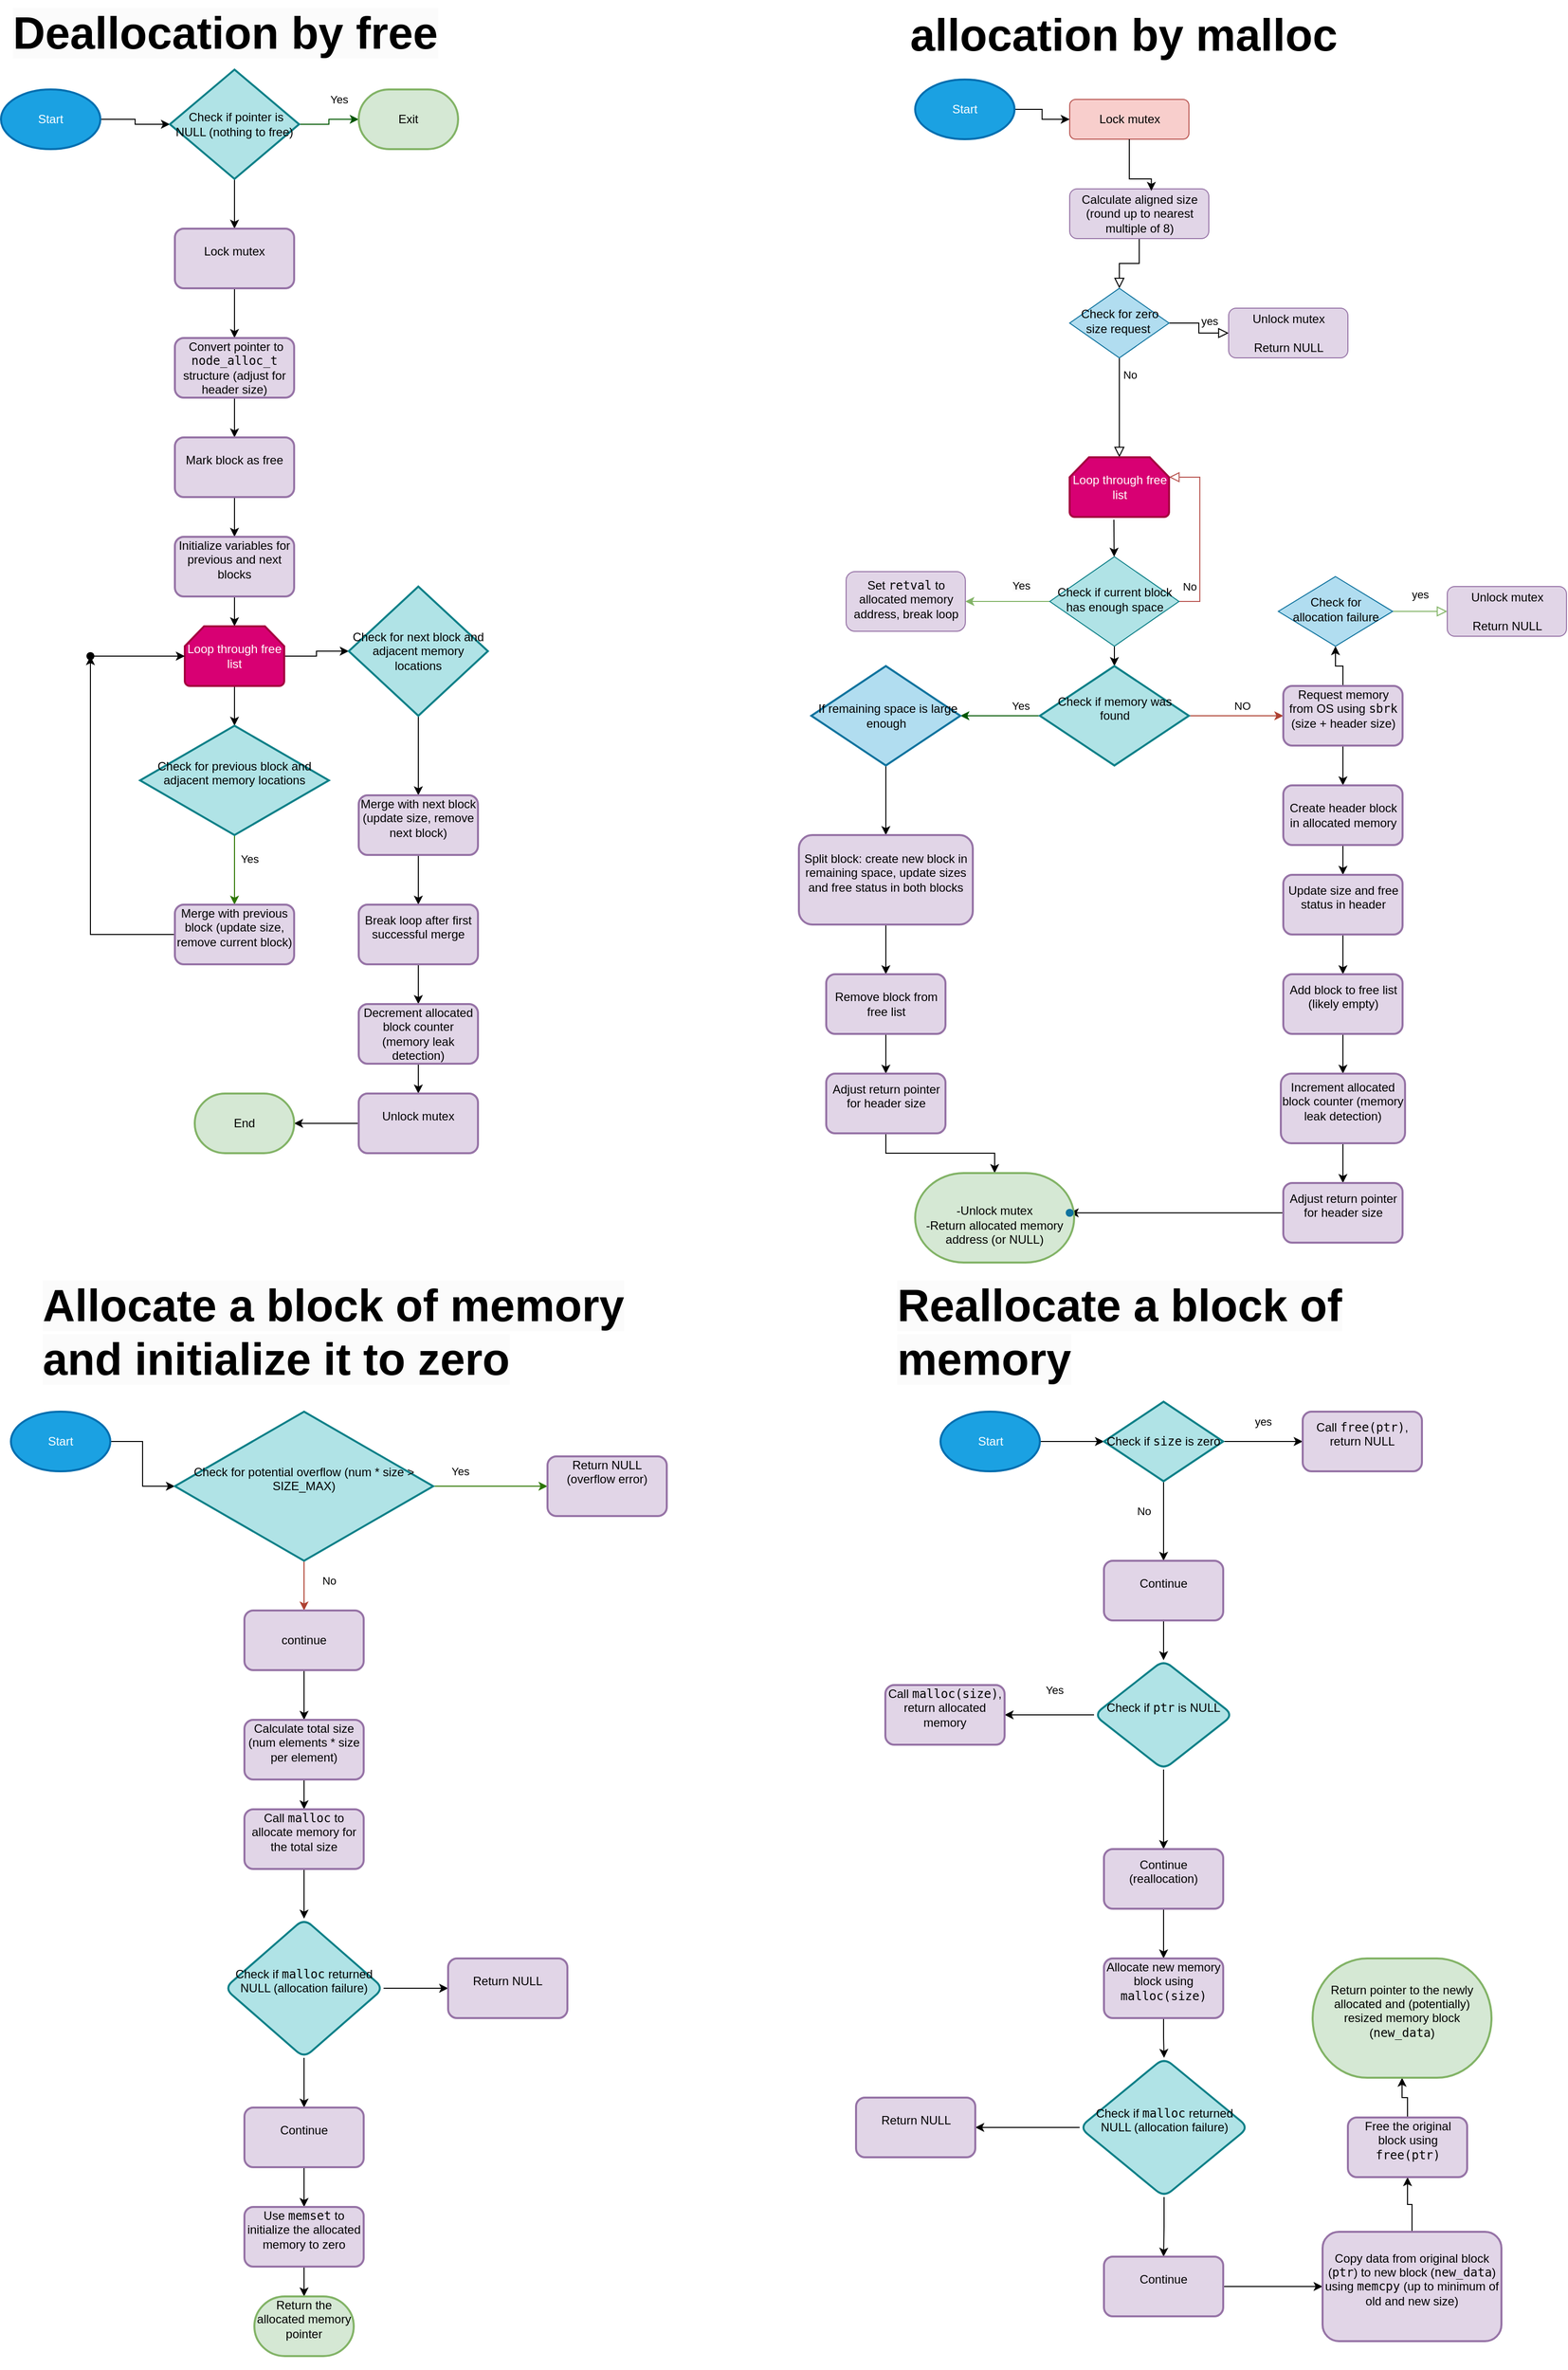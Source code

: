 <mxfile version="24.3.0" type="github">
  <diagram id="C5RBs43oDa-KdzZeNtuy" name="Page-1">
    <mxGraphModel dx="8294" dy="5945" grid="1" gridSize="10" guides="1" tooltips="1" connect="1" arrows="1" fold="1" page="1" pageScale="1" pageWidth="827" pageHeight="1169" background="none" math="0" shadow="0">
      <root>
        <mxCell id="WIyWlLk6GJQsqaUBKTNV-0" />
        <mxCell id="WIyWlLk6GJQsqaUBKTNV-1" parent="WIyWlLk6GJQsqaUBKTNV-0" />
        <mxCell id="WIyWlLk6GJQsqaUBKTNV-2" value="" style="rounded=0;html=1;jettySize=auto;orthogonalLoop=1;fontSize=11;endArrow=block;endFill=0;endSize=8;strokeWidth=1;shadow=0;labelBackgroundColor=none;edgeStyle=orthogonalEdgeStyle;" parent="WIyWlLk6GJQsqaUBKTNV-1" source="WIyWlLk6GJQsqaUBKTNV-3" target="WIyWlLk6GJQsqaUBKTNV-6" edge="1">
          <mxGeometry relative="1" as="geometry" />
        </mxCell>
        <mxCell id="WIyWlLk6GJQsqaUBKTNV-3" value=" Calculate aligned size (round up to nearest multiple of 8)" style="rounded=1;whiteSpace=wrap;html=1;fontSize=12;glass=0;strokeWidth=1;shadow=0;fillColor=#e1d5e7;strokeColor=#9673a6;" parent="WIyWlLk6GJQsqaUBKTNV-1" vertex="1">
          <mxGeometry x="-554.5" y="-1090" width="140" height="50" as="geometry" />
        </mxCell>
        <mxCell id="WIyWlLk6GJQsqaUBKTNV-4" value="No" style="rounded=0;html=1;jettySize=auto;orthogonalLoop=1;fontSize=11;endArrow=block;endFill=0;endSize=8;strokeWidth=1;shadow=0;labelBackgroundColor=none;edgeStyle=orthogonalEdgeStyle;" parent="WIyWlLk6GJQsqaUBKTNV-1" source="WIyWlLk6GJQsqaUBKTNV-6" edge="1">
          <mxGeometry x="-0.667" y="10" relative="1" as="geometry">
            <mxPoint as="offset" />
            <mxPoint x="-504.5" y="-820" as="targetPoint" />
            <Array as="points">
              <mxPoint x="-504.5" y="-870" />
              <mxPoint x="-504.5" y="-870" />
            </Array>
          </mxGeometry>
        </mxCell>
        <mxCell id="WIyWlLk6GJQsqaUBKTNV-5" value="yes&lt;div&gt;&lt;br&gt;&lt;/div&gt;" style="edgeStyle=orthogonalEdgeStyle;rounded=0;html=1;jettySize=auto;orthogonalLoop=1;fontSize=11;endArrow=block;endFill=0;endSize=8;strokeWidth=1;shadow=0;labelBackgroundColor=none;" parent="WIyWlLk6GJQsqaUBKTNV-1" source="WIyWlLk6GJQsqaUBKTNV-6" target="WIyWlLk6GJQsqaUBKTNV-7" edge="1">
          <mxGeometry y="10" relative="1" as="geometry">
            <mxPoint as="offset" />
          </mxGeometry>
        </mxCell>
        <mxCell id="WIyWlLk6GJQsqaUBKTNV-6" value="Check for zero size request&amp;nbsp;" style="rhombus;whiteSpace=wrap;html=1;shadow=0;fontFamily=Helvetica;fontSize=12;align=center;strokeWidth=1;spacing=6;spacingTop=-4;fillColor=#b1ddf0;strokeColor=#10739e;" parent="WIyWlLk6GJQsqaUBKTNV-1" vertex="1">
          <mxGeometry x="-554.5" y="-990" width="100" height="70" as="geometry" />
        </mxCell>
        <mxCell id="WIyWlLk6GJQsqaUBKTNV-7" value="Unlock mutex&lt;div&gt;&lt;br&gt;&lt;/div&gt;&lt;div&gt;Return NULL&lt;br&gt;&lt;/div&gt;" style="rounded=1;whiteSpace=wrap;html=1;fontSize=12;glass=0;strokeWidth=1;shadow=0;fillColor=#e1d5e7;strokeColor=#9673a6;" parent="WIyWlLk6GJQsqaUBKTNV-1" vertex="1">
          <mxGeometry x="-394.5" y="-970" width="120" height="50" as="geometry" />
        </mxCell>
        <mxCell id="WIyWlLk6GJQsqaUBKTNV-8" value="No" style="rounded=0;html=1;jettySize=auto;orthogonalLoop=1;fontSize=11;endArrow=block;endFill=0;endSize=8;strokeWidth=1;shadow=0;labelBackgroundColor=none;edgeStyle=orthogonalEdgeStyle;fillColor=#f8cecc;strokeColor=#b85450;" parent="WIyWlLk6GJQsqaUBKTNV-1" source="WIyWlLk6GJQsqaUBKTNV-10" edge="1">
          <mxGeometry x="-0.593" y="11" relative="1" as="geometry">
            <mxPoint as="offset" />
            <mxPoint x="-454.5" y="-800" as="targetPoint" />
            <Array as="points">
              <mxPoint x="-423.5" y="-675" />
              <mxPoint x="-423.5" y="-800" />
            </Array>
          </mxGeometry>
        </mxCell>
        <mxCell id="uW5Ye4fKheJib29oyIGt-11" value="" style="edgeStyle=orthogonalEdgeStyle;rounded=0;orthogonalLoop=1;jettySize=auto;html=1;fillColor=#d5e8d4;strokeColor=#82b366;" edge="1" parent="WIyWlLk6GJQsqaUBKTNV-1" source="WIyWlLk6GJQsqaUBKTNV-10" target="uW5Ye4fKheJib29oyIGt-10">
          <mxGeometry relative="1" as="geometry" />
        </mxCell>
        <mxCell id="uW5Ye4fKheJib29oyIGt-14" value="" style="edgeStyle=orthogonalEdgeStyle;rounded=0;orthogonalLoop=1;jettySize=auto;html=1;" edge="1" parent="WIyWlLk6GJQsqaUBKTNV-1" source="WIyWlLk6GJQsqaUBKTNV-10" target="uW5Ye4fKheJib29oyIGt-13">
          <mxGeometry relative="1" as="geometry" />
        </mxCell>
        <mxCell id="WIyWlLk6GJQsqaUBKTNV-10" value="Check if current block has enough space" style="rhombus;whiteSpace=wrap;html=1;shadow=0;fontFamily=Helvetica;fontSize=12;align=center;strokeWidth=1;spacing=6;spacingTop=-4;fillColor=#b0e3e6;strokeColor=#0e8088;" parent="WIyWlLk6GJQsqaUBKTNV-1" vertex="1">
          <mxGeometry x="-574.5" y="-720" width="130" height="90" as="geometry" />
        </mxCell>
        <mxCell id="uW5Ye4fKheJib29oyIGt-0" value="Lock mutex" style="rounded=1;whiteSpace=wrap;html=1;fontSize=12;glass=0;strokeWidth=1;shadow=0;fillColor=#f8cecc;strokeColor=#b85450;" vertex="1" parent="WIyWlLk6GJQsqaUBKTNV-1">
          <mxGeometry x="-554.5" y="-1180" width="120" height="40" as="geometry" />
        </mxCell>
        <mxCell id="uW5Ye4fKheJib29oyIGt-2" style="edgeStyle=orthogonalEdgeStyle;rounded=0;orthogonalLoop=1;jettySize=auto;html=1;entryX=0.587;entryY=0.04;entryDx=0;entryDy=0;entryPerimeter=0;" edge="1" parent="WIyWlLk6GJQsqaUBKTNV-1" source="uW5Ye4fKheJib29oyIGt-0" target="WIyWlLk6GJQsqaUBKTNV-3">
          <mxGeometry relative="1" as="geometry">
            <Array as="points">
              <mxPoint x="-494.5" y="-1100" />
              <mxPoint x="-472.5" y="-1100" />
            </Array>
          </mxGeometry>
        </mxCell>
        <mxCell id="uW5Ye4fKheJib29oyIGt-7" value="" style="edgeStyle=orthogonalEdgeStyle;rounded=0;orthogonalLoop=1;jettySize=auto;html=1;exitX=0.445;exitY=1.045;exitDx=0;exitDy=0;exitPerimeter=0;" edge="1" parent="WIyWlLk6GJQsqaUBKTNV-1" source="uW5Ye4fKheJib29oyIGt-5">
          <mxGeometry relative="1" as="geometry">
            <mxPoint x="-509.76" y="-740" as="sourcePoint" />
            <mxPoint x="-509.76" y="-720" as="targetPoint" />
          </mxGeometry>
        </mxCell>
        <mxCell id="uW5Ye4fKheJib29oyIGt-5" value="Loop through free list" style="strokeWidth=2;html=1;shape=mxgraph.flowchart.loop_limit;whiteSpace=wrap;fillColor=#d80073;fontColor=#ffffff;strokeColor=#A50040;" vertex="1" parent="WIyWlLk6GJQsqaUBKTNV-1">
          <mxGeometry x="-554.5" y="-820" width="100" height="60" as="geometry" />
        </mxCell>
        <mxCell id="uW5Ye4fKheJib29oyIGt-10" value="Set &lt;code&gt;retval&lt;/code&gt; to allocated memory address, break loop" style="rounded=1;whiteSpace=wrap;html=1;shadow=0;strokeWidth=1;spacing=6;spacingTop=-4;fillColor=#e1d5e7;strokeColor=#9673a6;" vertex="1" parent="WIyWlLk6GJQsqaUBKTNV-1">
          <mxGeometry x="-779.5" y="-705" width="120" height="60" as="geometry" />
        </mxCell>
        <mxCell id="uW5Ye4fKheJib29oyIGt-12" value="&lt;span style=&quot;color: rgb(0, 0, 0); font-family: Helvetica; font-size: 11px; font-style: normal; font-variant-ligatures: normal; font-variant-caps: normal; font-weight: 400; letter-spacing: normal; orphans: 2; text-align: center; text-indent: 0px; text-transform: none; widows: 2; word-spacing: 0px; -webkit-text-stroke-width: 0px; white-space: nowrap; background-color: rgb(251, 251, 251); text-decoration-thickness: initial; text-decoration-style: initial; text-decoration-color: initial; display: inline !important; float: none;&quot;&gt;Yes&lt;/span&gt;" style="text;whiteSpace=wrap;html=1;" vertex="1" parent="WIyWlLk6GJQsqaUBKTNV-1">
          <mxGeometry x="-614.5" y="-705" width="50" height="40" as="geometry" />
        </mxCell>
        <mxCell id="uW5Ye4fKheJib29oyIGt-16" value="Yes" style="edgeStyle=orthogonalEdgeStyle;rounded=0;orthogonalLoop=1;jettySize=auto;html=1;fillColor=#008a00;strokeColor=#005700;" edge="1" parent="WIyWlLk6GJQsqaUBKTNV-1" source="uW5Ye4fKheJib29oyIGt-13" target="uW5Ye4fKheJib29oyIGt-15">
          <mxGeometry x="-0.5" y="-10" relative="1" as="geometry">
            <Array as="points">
              <mxPoint x="-624.5" y="-560" />
              <mxPoint x="-624.5" y="-560" />
            </Array>
            <mxPoint as="offset" />
          </mxGeometry>
        </mxCell>
        <mxCell id="uW5Ye4fKheJib29oyIGt-28" value="" style="edgeStyle=orthogonalEdgeStyle;rounded=0;orthogonalLoop=1;jettySize=auto;html=1;fillColor=#fad9d5;strokeColor=#ae4132;" edge="1" parent="WIyWlLk6GJQsqaUBKTNV-1" source="uW5Ye4fKheJib29oyIGt-13" target="uW5Ye4fKheJib29oyIGt-27">
          <mxGeometry relative="1" as="geometry" />
        </mxCell>
        <mxCell id="uW5Ye4fKheJib29oyIGt-29" value="NO" style="edgeLabel;html=1;align=center;verticalAlign=middle;resizable=0;points=[];" vertex="1" connectable="0" parent="uW5Ye4fKheJib29oyIGt-28">
          <mxGeometry x="0.111" y="-1" relative="1" as="geometry">
            <mxPoint y="-11" as="offset" />
          </mxGeometry>
        </mxCell>
        <mxCell id="uW5Ye4fKheJib29oyIGt-13" value="&#xa;Check if memory was found&#xa;&#xa;" style="strokeWidth=2;html=1;shape=mxgraph.flowchart.decision;whiteSpace=wrap;fillColor=#b0e3e6;strokeColor=#0e8088;" vertex="1" parent="WIyWlLk6GJQsqaUBKTNV-1">
          <mxGeometry x="-584.5" y="-610" width="150" height="100" as="geometry" />
        </mxCell>
        <mxCell id="uW5Ye4fKheJib29oyIGt-22" value="" style="edgeStyle=orthogonalEdgeStyle;rounded=0;orthogonalLoop=1;jettySize=auto;html=1;" edge="1" parent="WIyWlLk6GJQsqaUBKTNV-1" source="uW5Ye4fKheJib29oyIGt-15" target="uW5Ye4fKheJib29oyIGt-21">
          <mxGeometry relative="1" as="geometry" />
        </mxCell>
        <mxCell id="uW5Ye4fKheJib29oyIGt-15" value="&amp;nbsp;If remaining space is large enough" style="strokeWidth=2;html=1;shape=mxgraph.flowchart.decision;whiteSpace=wrap;fillColor=#b1ddf0;strokeColor=#10739e;" vertex="1" parent="WIyWlLk6GJQsqaUBKTNV-1">
          <mxGeometry x="-814.5" y="-610" width="150" height="100" as="geometry" />
        </mxCell>
        <mxCell id="uW5Ye4fKheJib29oyIGt-24" value="" style="edgeStyle=orthogonalEdgeStyle;rounded=0;orthogonalLoop=1;jettySize=auto;html=1;" edge="1" parent="WIyWlLk6GJQsqaUBKTNV-1" source="uW5Ye4fKheJib29oyIGt-21" target="uW5Ye4fKheJib29oyIGt-23">
          <mxGeometry relative="1" as="geometry" />
        </mxCell>
        <mxCell id="uW5Ye4fKheJib29oyIGt-21" value="&#xa; Split block: create new block in remaining space, update sizes and free status in both blocks&#xa;&#xa;" style="rounded=1;whiteSpace=wrap;html=1;fillColor=#e1d5e7;strokeColor=#9673a6;strokeWidth=2;" vertex="1" parent="WIyWlLk6GJQsqaUBKTNV-1">
          <mxGeometry x="-827" y="-440" width="175" height="90" as="geometry" />
        </mxCell>
        <mxCell id="uW5Ye4fKheJib29oyIGt-26" value="" style="edgeStyle=orthogonalEdgeStyle;rounded=0;orthogonalLoop=1;jettySize=auto;html=1;" edge="1" parent="WIyWlLk6GJQsqaUBKTNV-1" source="uW5Ye4fKheJib29oyIGt-23" target="uW5Ye4fKheJib29oyIGt-25">
          <mxGeometry relative="1" as="geometry" />
        </mxCell>
        <mxCell id="uW5Ye4fKheJib29oyIGt-23" value="Remove block from free list" style="rounded=1;whiteSpace=wrap;html=1;fillColor=#e1d5e7;strokeColor=#9673a6;strokeWidth=2;" vertex="1" parent="WIyWlLk6GJQsqaUBKTNV-1">
          <mxGeometry x="-799.5" y="-300" width="120" height="60" as="geometry" />
        </mxCell>
        <mxCell id="uW5Ye4fKheJib29oyIGt-159" value="" style="edgeStyle=orthogonalEdgeStyle;rounded=0;orthogonalLoop=1;jettySize=auto;html=1;" edge="1" parent="WIyWlLk6GJQsqaUBKTNV-1" source="uW5Ye4fKheJib29oyIGt-25" target="uW5Ye4fKheJib29oyIGt-45">
          <mxGeometry relative="1" as="geometry" />
        </mxCell>
        <mxCell id="uW5Ye4fKheJib29oyIGt-25" value="&#xa;Adjust return pointer for header size&#xa;&#xa;" style="rounded=1;whiteSpace=wrap;html=1;fillColor=#e1d5e7;strokeColor=#9673a6;strokeWidth=2;" vertex="1" parent="WIyWlLk6GJQsqaUBKTNV-1">
          <mxGeometry x="-799.5" y="-200" width="120" height="60" as="geometry" />
        </mxCell>
        <mxCell id="uW5Ye4fKheJib29oyIGt-34" value="" style="edgeStyle=orthogonalEdgeStyle;rounded=0;orthogonalLoop=1;jettySize=auto;html=1;" edge="1" parent="WIyWlLk6GJQsqaUBKTNV-1" source="uW5Ye4fKheJib29oyIGt-27" target="uW5Ye4fKheJib29oyIGt-32">
          <mxGeometry relative="1" as="geometry" />
        </mxCell>
        <mxCell id="uW5Ye4fKheJib29oyIGt-36" value="" style="edgeStyle=orthogonalEdgeStyle;rounded=0;orthogonalLoop=1;jettySize=auto;html=1;" edge="1" parent="WIyWlLk6GJQsqaUBKTNV-1" source="uW5Ye4fKheJib29oyIGt-27" target="uW5Ye4fKheJib29oyIGt-35">
          <mxGeometry relative="1" as="geometry" />
        </mxCell>
        <mxCell id="uW5Ye4fKheJib29oyIGt-27" value="&#xa;Request memory from OS using &lt;code&gt;sbrk&lt;/code&gt; (size + header size)&#xa;&#xa;" style="rounded=1;whiteSpace=wrap;html=1;fillColor=#e1d5e7;strokeColor=#9673a6;strokeWidth=2;" vertex="1" parent="WIyWlLk6GJQsqaUBKTNV-1">
          <mxGeometry x="-339.5" y="-590" width="120" height="60" as="geometry" />
        </mxCell>
        <mxCell id="uW5Ye4fKheJib29oyIGt-31" value="yes&lt;div&gt;&lt;br&gt;&lt;/div&gt;" style="edgeStyle=orthogonalEdgeStyle;rounded=0;html=1;jettySize=auto;orthogonalLoop=1;fontSize=11;endArrow=block;endFill=0;endSize=8;strokeWidth=1;shadow=0;labelBackgroundColor=none;fillColor=#d5e8d4;gradientColor=#97d077;strokeColor=#82b366;" edge="1" parent="WIyWlLk6GJQsqaUBKTNV-1" source="uW5Ye4fKheJib29oyIGt-32" target="uW5Ye4fKheJib29oyIGt-33">
          <mxGeometry y="10" relative="1" as="geometry">
            <mxPoint as="offset" />
          </mxGeometry>
        </mxCell>
        <mxCell id="uW5Ye4fKheJib29oyIGt-32" value="Check for allocation failure" style="rhombus;whiteSpace=wrap;html=1;shadow=0;fontFamily=Helvetica;fontSize=12;align=center;strokeWidth=1;spacing=6;spacingTop=-4;fillColor=#b1ddf0;strokeColor=#10739e;" vertex="1" parent="WIyWlLk6GJQsqaUBKTNV-1">
          <mxGeometry x="-344.5" y="-700" width="115" height="70" as="geometry" />
        </mxCell>
        <mxCell id="uW5Ye4fKheJib29oyIGt-33" value="Unlock mutex&lt;div&gt;&lt;br&gt;&lt;/div&gt;&lt;div&gt;Return NULL&lt;br&gt;&lt;/div&gt;" style="rounded=1;whiteSpace=wrap;html=1;fontSize=12;glass=0;strokeWidth=1;shadow=0;fillColor=#e1d5e7;strokeColor=#9673a6;fillStyle=auto;" vertex="1" parent="WIyWlLk6GJQsqaUBKTNV-1">
          <mxGeometry x="-174.5" y="-690" width="120" height="50" as="geometry" />
        </mxCell>
        <mxCell id="uW5Ye4fKheJib29oyIGt-38" value="" style="edgeStyle=orthogonalEdgeStyle;rounded=0;orthogonalLoop=1;jettySize=auto;html=1;" edge="1" parent="WIyWlLk6GJQsqaUBKTNV-1" source="uW5Ye4fKheJib29oyIGt-35" target="uW5Ye4fKheJib29oyIGt-37">
          <mxGeometry relative="1" as="geometry" />
        </mxCell>
        <mxCell id="uW5Ye4fKheJib29oyIGt-35" value="Create header block in allocated memory" style="rounded=1;whiteSpace=wrap;html=1;fillColor=#e1d5e7;strokeColor=#9673a6;strokeWidth=2;" vertex="1" parent="WIyWlLk6GJQsqaUBKTNV-1">
          <mxGeometry x="-339.5" y="-490" width="120" height="60" as="geometry" />
        </mxCell>
        <mxCell id="uW5Ye4fKheJib29oyIGt-40" value="" style="edgeStyle=orthogonalEdgeStyle;rounded=0;orthogonalLoop=1;jettySize=auto;html=1;" edge="1" parent="WIyWlLk6GJQsqaUBKTNV-1" source="uW5Ye4fKheJib29oyIGt-37" target="uW5Ye4fKheJib29oyIGt-39">
          <mxGeometry relative="1" as="geometry" />
        </mxCell>
        <mxCell id="uW5Ye4fKheJib29oyIGt-37" value="&#xa;Update size and free status in header&#xa;&#xa;" style="rounded=1;whiteSpace=wrap;html=1;fillColor=#e1d5e7;strokeColor=#9673a6;strokeWidth=2;" vertex="1" parent="WIyWlLk6GJQsqaUBKTNV-1">
          <mxGeometry x="-339.5" y="-400" width="120" height="60" as="geometry" />
        </mxCell>
        <mxCell id="uW5Ye4fKheJib29oyIGt-42" value="" style="edgeStyle=orthogonalEdgeStyle;rounded=0;orthogonalLoop=1;jettySize=auto;html=1;" edge="1" parent="WIyWlLk6GJQsqaUBKTNV-1" source="uW5Ye4fKheJib29oyIGt-39" target="uW5Ye4fKheJib29oyIGt-41">
          <mxGeometry relative="1" as="geometry" />
        </mxCell>
        <mxCell id="uW5Ye4fKheJib29oyIGt-39" value="&#xa;Add block to free list (likely empty)&#xa;&#xa;" style="rounded=1;whiteSpace=wrap;html=1;fillColor=#e1d5e7;strokeColor=#9673a6;strokeWidth=2;" vertex="1" parent="WIyWlLk6GJQsqaUBKTNV-1">
          <mxGeometry x="-339.5" y="-300" width="120" height="60" as="geometry" />
        </mxCell>
        <mxCell id="uW5Ye4fKheJib29oyIGt-44" value="" style="edgeStyle=orthogonalEdgeStyle;rounded=0;orthogonalLoop=1;jettySize=auto;html=1;" edge="1" parent="WIyWlLk6GJQsqaUBKTNV-1" source="uW5Ye4fKheJib29oyIGt-41" target="uW5Ye4fKheJib29oyIGt-43">
          <mxGeometry relative="1" as="geometry" />
        </mxCell>
        <mxCell id="uW5Ye4fKheJib29oyIGt-41" value="&#xa;Increment allocated block counter (memory leak detection)&#xa;&#xa;" style="rounded=1;whiteSpace=wrap;html=1;fillColor=#e1d5e7;strokeColor=#9673a6;strokeWidth=2;" vertex="1" parent="WIyWlLk6GJQsqaUBKTNV-1">
          <mxGeometry x="-342" y="-200" width="125" height="70" as="geometry" />
        </mxCell>
        <mxCell id="uW5Ye4fKheJib29oyIGt-47" value="" style="edgeStyle=orthogonalEdgeStyle;rounded=0;orthogonalLoop=1;jettySize=auto;html=1;" edge="1" parent="WIyWlLk6GJQsqaUBKTNV-1" source="uW5Ye4fKheJib29oyIGt-43" target="uW5Ye4fKheJib29oyIGt-46">
          <mxGeometry relative="1" as="geometry" />
        </mxCell>
        <mxCell id="uW5Ye4fKheJib29oyIGt-43" value="&#xa;Adjust return pointer for header size&#xa;&#xa;" style="rounded=1;whiteSpace=wrap;html=1;fillColor=#e1d5e7;strokeColor=#9673a6;strokeWidth=2;" vertex="1" parent="WIyWlLk6GJQsqaUBKTNV-1">
          <mxGeometry x="-339.5" y="-90" width="120" height="60" as="geometry" />
        </mxCell>
        <mxCell id="uW5Ye4fKheJib29oyIGt-45" value="&lt;br&gt;-Unlock mutex&lt;br&gt;-Return allocated memory address (or NULL)" style="strokeWidth=2;html=1;shape=mxgraph.flowchart.terminator;whiteSpace=wrap;fillColor=#d5e8d4;strokeColor=#82b366;" vertex="1" parent="WIyWlLk6GJQsqaUBKTNV-1">
          <mxGeometry x="-710" y="-100" width="160" height="90" as="geometry" />
        </mxCell>
        <mxCell id="uW5Ye4fKheJib29oyIGt-46" value="" style="shape=waypoint;size=6;pointerEvents=1;points=[];fillColor=#b1ddf0;resizable=0;rotatable=0;perimeter=centerPerimeter;snapToPoint=1;strokeColor=#10739e;rounded=1;strokeWidth=2;" vertex="1" parent="WIyWlLk6GJQsqaUBKTNV-1">
          <mxGeometry x="-564.5" y="-70" width="20" height="20" as="geometry" />
        </mxCell>
        <mxCell id="uW5Ye4fKheJib29oyIGt-52" value="&lt;font style=&quot;font-size: 45px;&quot;&gt;&lt;b&gt;allocation by malloc&lt;/b&gt;&lt;/font&gt;" style="text;strokeColor=none;align=center;fillColor=none;html=1;verticalAlign=middle;whiteSpace=wrap;rounded=0;" vertex="1" parent="WIyWlLk6GJQsqaUBKTNV-1">
          <mxGeometry x="-940" y="-1260" width="880" height="30" as="geometry" />
        </mxCell>
        <mxCell id="uW5Ye4fKheJib29oyIGt-54" value="" style="edgeStyle=orthogonalEdgeStyle;rounded=0;orthogonalLoop=1;jettySize=auto;html=1;" edge="1" parent="WIyWlLk6GJQsqaUBKTNV-1" source="uW5Ye4fKheJib29oyIGt-53" target="uW5Ye4fKheJib29oyIGt-0">
          <mxGeometry relative="1" as="geometry" />
        </mxCell>
        <mxCell id="uW5Ye4fKheJib29oyIGt-53" value="Start" style="strokeWidth=2;html=1;shape=mxgraph.flowchart.start_1;whiteSpace=wrap;fillColor=#1ba1e2;fontColor=#ffffff;strokeColor=#006EAF;" vertex="1" parent="WIyWlLk6GJQsqaUBKTNV-1">
          <mxGeometry x="-710" y="-1200" width="100" height="60" as="geometry" />
        </mxCell>
        <mxCell id="uW5Ye4fKheJib29oyIGt-55" value="&lt;b style=&quot;forced-color-adjust: none; color: rgb(0, 0, 0); font-family: Helvetica; font-size: 45px; font-style: normal; font-variant-ligatures: normal; font-variant-caps: normal; letter-spacing: normal; orphans: 2; text-align: center; text-indent: 0px; text-transform: none; widows: 2; word-spacing: 0px; -webkit-text-stroke-width: 0px; white-space: normal; background-color: rgb(251, 251, 251); text-decoration-thickness: initial; text-decoration-style: initial; text-decoration-color: initial;&quot;&gt;Deallocation by free&lt;/b&gt;" style="text;whiteSpace=wrap;html=1;" vertex="1" parent="WIyWlLk6GJQsqaUBKTNV-1">
          <mxGeometry x="-1620" y="-1280" width="460" height="80" as="geometry" />
        </mxCell>
        <mxCell id="uW5Ye4fKheJib29oyIGt-58" value="" style="edgeStyle=orthogonalEdgeStyle;rounded=0;orthogonalLoop=1;jettySize=auto;html=1;" edge="1" parent="WIyWlLk6GJQsqaUBKTNV-1" source="uW5Ye4fKheJib29oyIGt-56" target="uW5Ye4fKheJib29oyIGt-57">
          <mxGeometry relative="1" as="geometry" />
        </mxCell>
        <mxCell id="uW5Ye4fKheJib29oyIGt-56" value="Start" style="strokeWidth=2;html=1;shape=mxgraph.flowchart.start_1;whiteSpace=wrap;fillColor=#1ba1e2;fontColor=#ffffff;strokeColor=#006EAF;" vertex="1" parent="WIyWlLk6GJQsqaUBKTNV-1">
          <mxGeometry x="-1630" y="-1190" width="100" height="60" as="geometry" />
        </mxCell>
        <mxCell id="uW5Ye4fKheJib29oyIGt-60" value="Yes" style="edgeStyle=orthogonalEdgeStyle;rounded=0;orthogonalLoop=1;jettySize=auto;html=1;fillColor=#008a00;strokeColor=#005700;" edge="1" parent="WIyWlLk6GJQsqaUBKTNV-1" source="uW5Ye4fKheJib29oyIGt-57" target="uW5Ye4fKheJib29oyIGt-59">
          <mxGeometry x="0.385" y="20" relative="1" as="geometry">
            <mxPoint as="offset" />
          </mxGeometry>
        </mxCell>
        <mxCell id="uW5Ye4fKheJib29oyIGt-62" value="" style="edgeStyle=orthogonalEdgeStyle;rounded=0;orthogonalLoop=1;jettySize=auto;html=1;" edge="1" parent="WIyWlLk6GJQsqaUBKTNV-1" source="uW5Ye4fKheJib29oyIGt-57" target="uW5Ye4fKheJib29oyIGt-61">
          <mxGeometry relative="1" as="geometry" />
        </mxCell>
        <mxCell id="uW5Ye4fKheJib29oyIGt-57" value="&amp;nbsp;Check if pointer is NULL (nothing to free)" style="rhombus;whiteSpace=wrap;html=1;fillColor=#b0e3e6;strokeColor=#0e8088;strokeWidth=2;" vertex="1" parent="WIyWlLk6GJQsqaUBKTNV-1">
          <mxGeometry x="-1460" y="-1210" width="130" height="110" as="geometry" />
        </mxCell>
        <mxCell id="uW5Ye4fKheJib29oyIGt-59" value="Exit" style="strokeWidth=2;html=1;shape=mxgraph.flowchart.terminator;whiteSpace=wrap;fillColor=#d5e8d4;strokeColor=#82b366;" vertex="1" parent="WIyWlLk6GJQsqaUBKTNV-1">
          <mxGeometry x="-1270" y="-1190" width="100" height="60" as="geometry" />
        </mxCell>
        <mxCell id="uW5Ye4fKheJib29oyIGt-64" value="" style="edgeStyle=orthogonalEdgeStyle;rounded=0;orthogonalLoop=1;jettySize=auto;html=1;" edge="1" parent="WIyWlLk6GJQsqaUBKTNV-1" source="uW5Ye4fKheJib29oyIGt-61" target="uW5Ye4fKheJib29oyIGt-63">
          <mxGeometry relative="1" as="geometry" />
        </mxCell>
        <mxCell id="uW5Ye4fKheJib29oyIGt-61" value="&#xa;Lock mutex&#xa;&#xa;" style="rounded=1;whiteSpace=wrap;html=1;fillColor=#e1d5e7;strokeColor=#9673a6;strokeWidth=2;" vertex="1" parent="WIyWlLk6GJQsqaUBKTNV-1">
          <mxGeometry x="-1455" y="-1050" width="120" height="60" as="geometry" />
        </mxCell>
        <mxCell id="uW5Ye4fKheJib29oyIGt-66" value="" style="edgeStyle=orthogonalEdgeStyle;rounded=0;orthogonalLoop=1;jettySize=auto;html=1;" edge="1" parent="WIyWlLk6GJQsqaUBKTNV-1" source="uW5Ye4fKheJib29oyIGt-63" target="uW5Ye4fKheJib29oyIGt-65">
          <mxGeometry relative="1" as="geometry" />
        </mxCell>
        <mxCell id="uW5Ye4fKheJib29oyIGt-63" value="&amp;nbsp;Convert pointer to &lt;code&gt;node_alloc_t&lt;/code&gt; structure (adjust for header size)" style="rounded=1;whiteSpace=wrap;html=1;fillColor=#e1d5e7;strokeColor=#9673a6;strokeWidth=2;" vertex="1" parent="WIyWlLk6GJQsqaUBKTNV-1">
          <mxGeometry x="-1455" y="-940" width="120" height="60" as="geometry" />
        </mxCell>
        <mxCell id="uW5Ye4fKheJib29oyIGt-68" value="" style="edgeStyle=orthogonalEdgeStyle;rounded=0;orthogonalLoop=1;jettySize=auto;html=1;" edge="1" parent="WIyWlLk6GJQsqaUBKTNV-1" source="uW5Ye4fKheJib29oyIGt-65" target="uW5Ye4fKheJib29oyIGt-67">
          <mxGeometry relative="1" as="geometry" />
        </mxCell>
        <mxCell id="uW5Ye4fKheJib29oyIGt-65" value="&#xa;Mark block as free&#xa;&#xa;" style="rounded=1;whiteSpace=wrap;html=1;fillColor=#e1d5e7;strokeColor=#9673a6;strokeWidth=2;" vertex="1" parent="WIyWlLk6GJQsqaUBKTNV-1">
          <mxGeometry x="-1455" y="-840" width="120" height="60" as="geometry" />
        </mxCell>
        <mxCell id="uW5Ye4fKheJib29oyIGt-70" value="" style="edgeStyle=orthogonalEdgeStyle;rounded=0;orthogonalLoop=1;jettySize=auto;html=1;" edge="1" parent="WIyWlLk6GJQsqaUBKTNV-1" source="uW5Ye4fKheJib29oyIGt-67" target="uW5Ye4fKheJib29oyIGt-69">
          <mxGeometry relative="1" as="geometry" />
        </mxCell>
        <mxCell id="uW5Ye4fKheJib29oyIGt-67" value="&#xa;Initialize variables for previous and next blocks&#xa;&#xa;" style="rounded=1;whiteSpace=wrap;html=1;fillColor=#e1d5e7;strokeColor=#9673a6;strokeWidth=2;" vertex="1" parent="WIyWlLk6GJQsqaUBKTNV-1">
          <mxGeometry x="-1455" y="-740" width="120" height="60" as="geometry" />
        </mxCell>
        <mxCell id="uW5Ye4fKheJib29oyIGt-72" value="" style="edgeStyle=orthogonalEdgeStyle;rounded=0;orthogonalLoop=1;jettySize=auto;html=1;" edge="1" parent="WIyWlLk6GJQsqaUBKTNV-1" source="uW5Ye4fKheJib29oyIGt-69" target="uW5Ye4fKheJib29oyIGt-71">
          <mxGeometry relative="1" as="geometry" />
        </mxCell>
        <mxCell id="uW5Ye4fKheJib29oyIGt-76" value="" style="edgeStyle=orthogonalEdgeStyle;rounded=0;orthogonalLoop=1;jettySize=auto;html=1;" edge="1" parent="WIyWlLk6GJQsqaUBKTNV-1" source="uW5Ye4fKheJib29oyIGt-69" target="uW5Ye4fKheJib29oyIGt-75">
          <mxGeometry relative="1" as="geometry" />
        </mxCell>
        <mxCell id="uW5Ye4fKheJib29oyIGt-69" value="Loop through free list" style="strokeWidth=2;html=1;shape=mxgraph.flowchart.loop_limit;whiteSpace=wrap;fillColor=#d80073;fontColor=#ffffff;strokeColor=#A50040;" vertex="1" parent="WIyWlLk6GJQsqaUBKTNV-1">
          <mxGeometry x="-1445" y="-650" width="100" height="60" as="geometry" />
        </mxCell>
        <mxCell id="uW5Ye4fKheJib29oyIGt-74" value="Yes" style="edgeStyle=orthogonalEdgeStyle;rounded=0;orthogonalLoop=1;jettySize=auto;html=1;fillColor=#60a917;strokeColor=#2D7600;" edge="1" parent="WIyWlLk6GJQsqaUBKTNV-1" source="uW5Ye4fKheJib29oyIGt-71" target="uW5Ye4fKheJib29oyIGt-73">
          <mxGeometry x="-0.333" y="15" relative="1" as="geometry">
            <mxPoint as="offset" />
          </mxGeometry>
        </mxCell>
        <mxCell id="uW5Ye4fKheJib29oyIGt-71" value="&#xa;Check for previous block and adjacent memory locations&#xa;&#xa;" style="rhombus;whiteSpace=wrap;html=1;strokeWidth=2;fillColor=#b0e3e6;strokeColor=#0e8088;" vertex="1" parent="WIyWlLk6GJQsqaUBKTNV-1">
          <mxGeometry x="-1490" y="-550" width="190" height="110" as="geometry" />
        </mxCell>
        <mxCell id="uW5Ye4fKheJib29oyIGt-93" value="" style="edgeStyle=orthogonalEdgeStyle;rounded=0;orthogonalLoop=1;jettySize=auto;html=1;" edge="1" parent="WIyWlLk6GJQsqaUBKTNV-1" source="uW5Ye4fKheJib29oyIGt-73" target="uW5Ye4fKheJib29oyIGt-92">
          <mxGeometry relative="1" as="geometry" />
        </mxCell>
        <mxCell id="uW5Ye4fKheJib29oyIGt-73" value="&#xa;Merge with previous block (update size, remove current block)&#xa;&#xa;" style="rounded=1;whiteSpace=wrap;html=1;strokeWidth=2;fillColor=#e1d5e7;strokeColor=#9673a6;" vertex="1" parent="WIyWlLk6GJQsqaUBKTNV-1">
          <mxGeometry x="-1455" y="-370" width="120" height="60" as="geometry" />
        </mxCell>
        <mxCell id="uW5Ye4fKheJib29oyIGt-80" value="" style="edgeStyle=orthogonalEdgeStyle;rounded=0;orthogonalLoop=1;jettySize=auto;html=1;" edge="1" parent="WIyWlLk6GJQsqaUBKTNV-1" source="uW5Ye4fKheJib29oyIGt-75" target="uW5Ye4fKheJib29oyIGt-79">
          <mxGeometry relative="1" as="geometry" />
        </mxCell>
        <mxCell id="uW5Ye4fKheJib29oyIGt-75" value="Check for next block and adjacent memory locations" style="rhombus;whiteSpace=wrap;html=1;strokeWidth=2;fillColor=#b0e3e6;strokeColor=#0e8088;" vertex="1" parent="WIyWlLk6GJQsqaUBKTNV-1">
          <mxGeometry x="-1280" y="-690" width="140" height="130" as="geometry" />
        </mxCell>
        <mxCell id="uW5Ye4fKheJib29oyIGt-96" value="" style="edgeStyle=orthogonalEdgeStyle;rounded=0;orthogonalLoop=1;jettySize=auto;html=1;" edge="1" parent="WIyWlLk6GJQsqaUBKTNV-1" source="uW5Ye4fKheJib29oyIGt-79" target="uW5Ye4fKheJib29oyIGt-95">
          <mxGeometry relative="1" as="geometry" />
        </mxCell>
        <mxCell id="uW5Ye4fKheJib29oyIGt-79" value="&#xa;Merge with next block (update size, remove next block)&#xa;&#xa;" style="rounded=1;whiteSpace=wrap;html=1;strokeWidth=2;fillColor=#e1d5e7;strokeColor=#9673a6;" vertex="1" parent="WIyWlLk6GJQsqaUBKTNV-1">
          <mxGeometry x="-1270" y="-480" width="120" height="60" as="geometry" />
        </mxCell>
        <mxCell id="uW5Ye4fKheJib29oyIGt-94" value="" style="edgeStyle=orthogonalEdgeStyle;rounded=0;orthogonalLoop=1;jettySize=auto;html=1;" edge="1" parent="WIyWlLk6GJQsqaUBKTNV-1" source="uW5Ye4fKheJib29oyIGt-92" target="uW5Ye4fKheJib29oyIGt-69">
          <mxGeometry relative="1" as="geometry" />
        </mxCell>
        <mxCell id="uW5Ye4fKheJib29oyIGt-92" value="" style="shape=waypoint;sketch=0;size=6;pointerEvents=1;points=[];fillColor=default;resizable=0;rotatable=0;perimeter=centerPerimeter;snapToPoint=1;rounded=1;strokeWidth=2;" vertex="1" parent="WIyWlLk6GJQsqaUBKTNV-1">
          <mxGeometry x="-1550" y="-630" width="20" height="20" as="geometry" />
        </mxCell>
        <mxCell id="uW5Ye4fKheJib29oyIGt-98" value="" style="edgeStyle=orthogonalEdgeStyle;rounded=0;orthogonalLoop=1;jettySize=auto;html=1;" edge="1" parent="WIyWlLk6GJQsqaUBKTNV-1" source="uW5Ye4fKheJib29oyIGt-95" target="uW5Ye4fKheJib29oyIGt-97">
          <mxGeometry relative="1" as="geometry" />
        </mxCell>
        <mxCell id="uW5Ye4fKheJib29oyIGt-95" value="&#xa;Break loop after first successful merge&#xa;&#xa;" style="rounded=1;whiteSpace=wrap;html=1;strokeWidth=2;fillColor=#e1d5e7;strokeColor=#9673a6;" vertex="1" parent="WIyWlLk6GJQsqaUBKTNV-1">
          <mxGeometry x="-1270" y="-370" width="120" height="60" as="geometry" />
        </mxCell>
        <mxCell id="uW5Ye4fKheJib29oyIGt-100" value="" style="edgeStyle=orthogonalEdgeStyle;rounded=0;orthogonalLoop=1;jettySize=auto;html=1;" edge="1" parent="WIyWlLk6GJQsqaUBKTNV-1" source="uW5Ye4fKheJib29oyIGt-97" target="uW5Ye4fKheJib29oyIGt-99">
          <mxGeometry relative="1" as="geometry" />
        </mxCell>
        <mxCell id="uW5Ye4fKheJib29oyIGt-97" value="Decrement allocated block counter (memory leak detection)" style="rounded=1;whiteSpace=wrap;html=1;strokeWidth=2;fillColor=#e1d5e7;strokeColor=#9673a6;" vertex="1" parent="WIyWlLk6GJQsqaUBKTNV-1">
          <mxGeometry x="-1270" y="-270" width="120" height="60" as="geometry" />
        </mxCell>
        <mxCell id="uW5Ye4fKheJib29oyIGt-102" value="" style="edgeStyle=orthogonalEdgeStyle;rounded=0;orthogonalLoop=1;jettySize=auto;html=1;" edge="1" parent="WIyWlLk6GJQsqaUBKTNV-1" source="uW5Ye4fKheJib29oyIGt-99" target="uW5Ye4fKheJib29oyIGt-101">
          <mxGeometry relative="1" as="geometry" />
        </mxCell>
        <mxCell id="uW5Ye4fKheJib29oyIGt-99" value="&#xa;Unlock mutex&#xa;&#xa;" style="rounded=1;whiteSpace=wrap;html=1;strokeWidth=2;fillColor=#e1d5e7;strokeColor=#9673a6;" vertex="1" parent="WIyWlLk6GJQsqaUBKTNV-1">
          <mxGeometry x="-1270" y="-180" width="120" height="60" as="geometry" />
        </mxCell>
        <mxCell id="uW5Ye4fKheJib29oyIGt-101" value="End" style="strokeWidth=2;html=1;shape=mxgraph.flowchart.terminator;whiteSpace=wrap;fillColor=#d5e8d4;strokeColor=#82b366;" vertex="1" parent="WIyWlLk6GJQsqaUBKTNV-1">
          <mxGeometry x="-1435" y="-180" width="100" height="60" as="geometry" />
        </mxCell>
        <mxCell id="uW5Ye4fKheJib29oyIGt-103" value="&lt;b style=&quot;forced-color-adjust: none; color: rgb(0, 0, 0); font-family: Helvetica; font-size: 45px; font-style: normal; font-variant-ligatures: normal; font-variant-caps: normal; letter-spacing: normal; orphans: 2; text-align: center; text-indent: 0px; text-transform: none; widows: 2; word-spacing: 0px; -webkit-text-stroke-width: 0px; white-space: normal; background-color: rgb(251, 251, 251); text-decoration-thickness: initial; text-decoration-style: initial; text-decoration-color: initial;&quot;&gt;Allocate a block of memory and initialize it to zero&lt;/b&gt;" style="text;whiteSpace=wrap;html=1;" vertex="1" parent="WIyWlLk6GJQsqaUBKTNV-1">
          <mxGeometry x="-1590" width="590" height="130" as="geometry" />
        </mxCell>
        <mxCell id="uW5Ye4fKheJib29oyIGt-106" value="" style="edgeStyle=orthogonalEdgeStyle;rounded=0;orthogonalLoop=1;jettySize=auto;html=1;" edge="1" parent="WIyWlLk6GJQsqaUBKTNV-1" source="uW5Ye4fKheJib29oyIGt-104" target="uW5Ye4fKheJib29oyIGt-105">
          <mxGeometry relative="1" as="geometry" />
        </mxCell>
        <mxCell id="uW5Ye4fKheJib29oyIGt-104" value="Start" style="strokeWidth=2;html=1;shape=mxgraph.flowchart.start_1;whiteSpace=wrap;fillColor=#1ba1e2;fontColor=#ffffff;strokeColor=#006EAF;" vertex="1" parent="WIyWlLk6GJQsqaUBKTNV-1">
          <mxGeometry x="-1620" y="140" width="100" height="60" as="geometry" />
        </mxCell>
        <mxCell id="uW5Ye4fKheJib29oyIGt-108" value="Yes" style="edgeStyle=orthogonalEdgeStyle;rounded=0;orthogonalLoop=1;jettySize=auto;html=1;fillColor=#60a917;strokeColor=#2D7600;" edge="1" parent="WIyWlLk6GJQsqaUBKTNV-1" source="uW5Ye4fKheJib29oyIGt-105" target="uW5Ye4fKheJib29oyIGt-107">
          <mxGeometry x="-0.533" y="15" relative="1" as="geometry">
            <mxPoint as="offset" />
          </mxGeometry>
        </mxCell>
        <mxCell id="uW5Ye4fKheJib29oyIGt-110" value="No" style="edgeStyle=orthogonalEdgeStyle;rounded=0;orthogonalLoop=1;jettySize=auto;html=1;fillColor=#fad9d5;strokeColor=#ae4132;" edge="1" parent="WIyWlLk6GJQsqaUBKTNV-1" source="uW5Ye4fKheJib29oyIGt-105" target="uW5Ye4fKheJib29oyIGt-109">
          <mxGeometry x="-0.2" y="25" relative="1" as="geometry">
            <mxPoint as="offset" />
          </mxGeometry>
        </mxCell>
        <mxCell id="uW5Ye4fKheJib29oyIGt-105" value="&#xa;Check for potential overflow (num * size &amp;gt; SIZE_MAX)&#xa;&#xa;" style="rhombus;whiteSpace=wrap;html=1;fillColor=#b0e3e6;strokeColor=#0e8088;strokeWidth=2;" vertex="1" parent="WIyWlLk6GJQsqaUBKTNV-1">
          <mxGeometry x="-1455" y="140" width="260" height="150" as="geometry" />
        </mxCell>
        <mxCell id="uW5Ye4fKheJib29oyIGt-107" value="&#xa;Return NULL (overflow error)&#xa;&#xa;&#xa;" style="rounded=1;whiteSpace=wrap;html=1;fillColor=#e1d5e7;strokeColor=#9673a6;strokeWidth=2;" vertex="1" parent="WIyWlLk6GJQsqaUBKTNV-1">
          <mxGeometry x="-1080" y="185" width="120" height="60" as="geometry" />
        </mxCell>
        <mxCell id="uW5Ye4fKheJib29oyIGt-112" value="" style="edgeStyle=orthogonalEdgeStyle;rounded=0;orthogonalLoop=1;jettySize=auto;html=1;" edge="1" parent="WIyWlLk6GJQsqaUBKTNV-1" source="uW5Ye4fKheJib29oyIGt-109" target="uW5Ye4fKheJib29oyIGt-111">
          <mxGeometry relative="1" as="geometry" />
        </mxCell>
        <mxCell id="uW5Ye4fKheJib29oyIGt-109" value="continue" style="rounded=1;whiteSpace=wrap;html=1;fillColor=#e1d5e7;strokeColor=#9673a6;strokeWidth=2;" vertex="1" parent="WIyWlLk6GJQsqaUBKTNV-1">
          <mxGeometry x="-1385" y="340" width="120" height="60" as="geometry" />
        </mxCell>
        <mxCell id="uW5Ye4fKheJib29oyIGt-114" value="" style="edgeStyle=orthogonalEdgeStyle;rounded=0;orthogonalLoop=1;jettySize=auto;html=1;" edge="1" parent="WIyWlLk6GJQsqaUBKTNV-1" source="uW5Ye4fKheJib29oyIGt-111" target="uW5Ye4fKheJib29oyIGt-113">
          <mxGeometry relative="1" as="geometry" />
        </mxCell>
        <mxCell id="uW5Ye4fKheJib29oyIGt-111" value="&#xa; Calculate total size (num elements * size per element)&#xa;&#xa;" style="rounded=1;whiteSpace=wrap;html=1;fillColor=#e1d5e7;strokeColor=#9673a6;strokeWidth=2;" vertex="1" parent="WIyWlLk6GJQsqaUBKTNV-1">
          <mxGeometry x="-1385" y="450" width="120" height="60" as="geometry" />
        </mxCell>
        <mxCell id="uW5Ye4fKheJib29oyIGt-116" value="" style="edgeStyle=orthogonalEdgeStyle;rounded=0;orthogonalLoop=1;jettySize=auto;html=1;" edge="1" parent="WIyWlLk6GJQsqaUBKTNV-1" source="uW5Ye4fKheJib29oyIGt-113" target="uW5Ye4fKheJib29oyIGt-115">
          <mxGeometry relative="1" as="geometry" />
        </mxCell>
        <mxCell id="uW5Ye4fKheJib29oyIGt-113" value="&#xa;Call &lt;code&gt;malloc&lt;/code&gt; to allocate memory for the total size&#xa;&#xa;" style="rounded=1;whiteSpace=wrap;html=1;fillColor=#e1d5e7;strokeColor=#9673a6;strokeWidth=2;" vertex="1" parent="WIyWlLk6GJQsqaUBKTNV-1">
          <mxGeometry x="-1385" y="540" width="120" height="60" as="geometry" />
        </mxCell>
        <mxCell id="uW5Ye4fKheJib29oyIGt-118" value="" style="edgeStyle=orthogonalEdgeStyle;rounded=0;orthogonalLoop=1;jettySize=auto;html=1;" edge="1" parent="WIyWlLk6GJQsqaUBKTNV-1" source="uW5Ye4fKheJib29oyIGt-115" target="uW5Ye4fKheJib29oyIGt-117">
          <mxGeometry relative="1" as="geometry" />
        </mxCell>
        <mxCell id="uW5Ye4fKheJib29oyIGt-120" value="" style="edgeStyle=orthogonalEdgeStyle;rounded=0;orthogonalLoop=1;jettySize=auto;html=1;" edge="1" parent="WIyWlLk6GJQsqaUBKTNV-1" source="uW5Ye4fKheJib29oyIGt-115" target="uW5Ye4fKheJib29oyIGt-119">
          <mxGeometry relative="1" as="geometry" />
        </mxCell>
        <mxCell id="uW5Ye4fKheJib29oyIGt-115" value="&#xa;Check if &lt;code&gt;malloc&lt;/code&gt; returned NULL (allocation failure)&#xa;&#xa;" style="rhombus;whiteSpace=wrap;html=1;fillColor=#b0e3e6;strokeColor=#0e8088;rounded=1;strokeWidth=2;" vertex="1" parent="WIyWlLk6GJQsqaUBKTNV-1">
          <mxGeometry x="-1405" y="650" width="160" height="140" as="geometry" />
        </mxCell>
        <mxCell id="uW5Ye4fKheJib29oyIGt-117" value="&#xa;Return NULL&#xa;&#xa;" style="rounded=1;whiteSpace=wrap;html=1;fillColor=#e1d5e7;strokeColor=#9673a6;strokeWidth=2;" vertex="1" parent="WIyWlLk6GJQsqaUBKTNV-1">
          <mxGeometry x="-1180" y="690" width="120" height="60" as="geometry" />
        </mxCell>
        <mxCell id="uW5Ye4fKheJib29oyIGt-122" value="" style="edgeStyle=orthogonalEdgeStyle;rounded=0;orthogonalLoop=1;jettySize=auto;html=1;" edge="1" parent="WIyWlLk6GJQsqaUBKTNV-1" source="uW5Ye4fKheJib29oyIGt-119" target="uW5Ye4fKheJib29oyIGt-121">
          <mxGeometry relative="1" as="geometry" />
        </mxCell>
        <mxCell id="uW5Ye4fKheJib29oyIGt-119" value="&#xa;Continue&#xa;&#xa;" style="rounded=1;whiteSpace=wrap;html=1;fillColor=#e1d5e7;strokeColor=#9673a6;strokeWidth=2;" vertex="1" parent="WIyWlLk6GJQsqaUBKTNV-1">
          <mxGeometry x="-1385" y="840" width="120" height="60" as="geometry" />
        </mxCell>
        <mxCell id="uW5Ye4fKheJib29oyIGt-124" value="" style="edgeStyle=orthogonalEdgeStyle;rounded=0;orthogonalLoop=1;jettySize=auto;html=1;" edge="1" parent="WIyWlLk6GJQsqaUBKTNV-1" source="uW5Ye4fKheJib29oyIGt-121" target="uW5Ye4fKheJib29oyIGt-123">
          <mxGeometry relative="1" as="geometry" />
        </mxCell>
        <mxCell id="uW5Ye4fKheJib29oyIGt-121" value="&#xa;Use &lt;code&gt;memset&lt;/code&gt; to initialize the allocated memory to zero&#xa;&#xa;" style="rounded=1;whiteSpace=wrap;html=1;fillColor=#e1d5e7;strokeColor=#9673a6;strokeWidth=2;" vertex="1" parent="WIyWlLk6GJQsqaUBKTNV-1">
          <mxGeometry x="-1385" y="940" width="120" height="60" as="geometry" />
        </mxCell>
        <mxCell id="uW5Ye4fKheJib29oyIGt-123" value="&#xa;Return the allocated memory pointer&#xa;&#xa;" style="strokeWidth=2;html=1;shape=mxgraph.flowchart.terminator;whiteSpace=wrap;fillColor=#d5e8d4;strokeColor=#82b366;" vertex="1" parent="WIyWlLk6GJQsqaUBKTNV-1">
          <mxGeometry x="-1375" y="1030" width="100" height="60" as="geometry" />
        </mxCell>
        <mxCell id="uW5Ye4fKheJib29oyIGt-125" value="&lt;b style=&quot;forced-color-adjust: none; color: rgb(0, 0, 0); font-family: Helvetica; font-size: 45px; font-style: normal; font-variant-ligatures: normal; font-variant-caps: normal; letter-spacing: normal; orphans: 2; text-align: center; text-indent: 0px; text-transform: none; widows: 2; word-spacing: 0px; -webkit-text-stroke-width: 0px; white-space: normal; background-color: rgb(251, 251, 251); text-decoration-thickness: initial; text-decoration-style: initial; text-decoration-color: initial;&quot;&gt;Reallocate a block of memory&lt;/b&gt;" style="text;whiteSpace=wrap;html=1;" vertex="1" parent="WIyWlLk6GJQsqaUBKTNV-1">
          <mxGeometry x="-730" width="590" height="130" as="geometry" />
        </mxCell>
        <mxCell id="uW5Ye4fKheJib29oyIGt-128" value="" style="edgeStyle=orthogonalEdgeStyle;rounded=0;orthogonalLoop=1;jettySize=auto;html=1;" edge="1" parent="WIyWlLk6GJQsqaUBKTNV-1" source="uW5Ye4fKheJib29oyIGt-126" target="uW5Ye4fKheJib29oyIGt-127">
          <mxGeometry relative="1" as="geometry" />
        </mxCell>
        <mxCell id="uW5Ye4fKheJib29oyIGt-126" value="Start" style="strokeWidth=2;html=1;shape=mxgraph.flowchart.start_1;whiteSpace=wrap;fillColor=#1ba1e2;fontColor=#ffffff;strokeColor=#006EAF;" vertex="1" parent="WIyWlLk6GJQsqaUBKTNV-1">
          <mxGeometry x="-684.5" y="140" width="100" height="60" as="geometry" />
        </mxCell>
        <mxCell id="uW5Ye4fKheJib29oyIGt-130" value="yes" style="edgeStyle=orthogonalEdgeStyle;rounded=0;orthogonalLoop=1;jettySize=auto;html=1;" edge="1" parent="WIyWlLk6GJQsqaUBKTNV-1" source="uW5Ye4fKheJib29oyIGt-127" target="uW5Ye4fKheJib29oyIGt-129">
          <mxGeometry y="20" relative="1" as="geometry">
            <mxPoint as="offset" />
          </mxGeometry>
        </mxCell>
        <mxCell id="uW5Ye4fKheJib29oyIGt-132" value="No" style="edgeStyle=orthogonalEdgeStyle;rounded=0;orthogonalLoop=1;jettySize=auto;html=1;" edge="1" parent="WIyWlLk6GJQsqaUBKTNV-1" source="uW5Ye4fKheJib29oyIGt-127" target="uW5Ye4fKheJib29oyIGt-131">
          <mxGeometry x="-0.25" y="-20" relative="1" as="geometry">
            <mxPoint as="offset" />
          </mxGeometry>
        </mxCell>
        <mxCell id="uW5Ye4fKheJib29oyIGt-127" value="Check if &lt;code&gt;size&lt;/code&gt; is zero" style="rhombus;whiteSpace=wrap;html=1;fillColor=#b0e3e6;strokeColor=#0e8088;strokeWidth=2;" vertex="1" parent="WIyWlLk6GJQsqaUBKTNV-1">
          <mxGeometry x="-520" y="130" width="120" height="80" as="geometry" />
        </mxCell>
        <mxCell id="uW5Ye4fKheJib29oyIGt-129" value="&#xa;Call &lt;code&gt;free(ptr)&lt;/code&gt;, return NULL&#xa;&#xa;" style="rounded=1;whiteSpace=wrap;html=1;fillColor=#e1d5e7;strokeColor=#9673a6;strokeWidth=2;" vertex="1" parent="WIyWlLk6GJQsqaUBKTNV-1">
          <mxGeometry x="-320" y="140" width="120" height="60" as="geometry" />
        </mxCell>
        <mxCell id="uW5Ye4fKheJib29oyIGt-136" value="" style="edgeStyle=orthogonalEdgeStyle;rounded=0;orthogonalLoop=1;jettySize=auto;html=1;" edge="1" parent="WIyWlLk6GJQsqaUBKTNV-1" source="uW5Ye4fKheJib29oyIGt-131" target="uW5Ye4fKheJib29oyIGt-135">
          <mxGeometry relative="1" as="geometry" />
        </mxCell>
        <mxCell id="uW5Ye4fKheJib29oyIGt-131" value="&#xa;Continue&#xa;&#xa;" style="rounded=1;whiteSpace=wrap;html=1;fillColor=#e1d5e7;strokeColor=#9673a6;strokeWidth=2;" vertex="1" parent="WIyWlLk6GJQsqaUBKTNV-1">
          <mxGeometry x="-520" y="290" width="120" height="60" as="geometry" />
        </mxCell>
        <mxCell id="uW5Ye4fKheJib29oyIGt-138" value="Yes" style="edgeStyle=orthogonalEdgeStyle;rounded=0;orthogonalLoop=1;jettySize=auto;html=1;" edge="1" parent="WIyWlLk6GJQsqaUBKTNV-1" source="uW5Ye4fKheJib29oyIGt-135" target="uW5Ye4fKheJib29oyIGt-137">
          <mxGeometry x="-0.111" y="-25" relative="1" as="geometry">
            <mxPoint as="offset" />
          </mxGeometry>
        </mxCell>
        <mxCell id="uW5Ye4fKheJib29oyIGt-141" value="" style="edgeStyle=orthogonalEdgeStyle;rounded=0;orthogonalLoop=1;jettySize=auto;html=1;" edge="1" parent="WIyWlLk6GJQsqaUBKTNV-1" source="uW5Ye4fKheJib29oyIGt-135" target="uW5Ye4fKheJib29oyIGt-140">
          <mxGeometry relative="1" as="geometry" />
        </mxCell>
        <mxCell id="uW5Ye4fKheJib29oyIGt-135" value="&#xa; Check if &lt;code&gt;ptr&lt;/code&gt; is NULL &#xa;&#xa;" style="rhombus;whiteSpace=wrap;html=1;fillColor=#b0e3e6;strokeColor=#0e8088;rounded=1;strokeWidth=2;" vertex="1" parent="WIyWlLk6GJQsqaUBKTNV-1">
          <mxGeometry x="-530" y="390" width="140" height="110" as="geometry" />
        </mxCell>
        <mxCell id="uW5Ye4fKheJib29oyIGt-137" value="&#xa; Call &lt;code&gt;malloc(size)&lt;/code&gt;, return allocated memory&#xa;&#xa;" style="rounded=1;whiteSpace=wrap;html=1;fillColor=#e1d5e7;strokeColor=#9673a6;strokeWidth=2;" vertex="1" parent="WIyWlLk6GJQsqaUBKTNV-1">
          <mxGeometry x="-740" y="415" width="120" height="60" as="geometry" />
        </mxCell>
        <mxCell id="uW5Ye4fKheJib29oyIGt-143" value="" style="edgeStyle=orthogonalEdgeStyle;rounded=0;orthogonalLoop=1;jettySize=auto;html=1;" edge="1" parent="WIyWlLk6GJQsqaUBKTNV-1" source="uW5Ye4fKheJib29oyIGt-140" target="uW5Ye4fKheJib29oyIGt-142">
          <mxGeometry relative="1" as="geometry" />
        </mxCell>
        <mxCell id="uW5Ye4fKheJib29oyIGt-140" value="&#xa; Continue (reallocation)&#xa;&#xa;" style="rounded=1;whiteSpace=wrap;html=1;fillColor=#e1d5e7;strokeColor=#9673a6;strokeWidth=2;" vertex="1" parent="WIyWlLk6GJQsqaUBKTNV-1">
          <mxGeometry x="-520" y="580" width="120" height="60" as="geometry" />
        </mxCell>
        <mxCell id="uW5Ye4fKheJib29oyIGt-145" value="" style="edgeStyle=orthogonalEdgeStyle;rounded=0;orthogonalLoop=1;jettySize=auto;html=1;" edge="1" parent="WIyWlLk6GJQsqaUBKTNV-1" source="uW5Ye4fKheJib29oyIGt-142" target="uW5Ye4fKheJib29oyIGt-144">
          <mxGeometry relative="1" as="geometry" />
        </mxCell>
        <mxCell id="uW5Ye4fKheJib29oyIGt-142" value="&#xa;Allocate new memory block using &lt;code&gt;malloc(size)&lt;/code&gt;&#xa;&#xa;" style="rounded=1;whiteSpace=wrap;html=1;fillColor=#e1d5e7;strokeColor=#9673a6;strokeWidth=2;" vertex="1" parent="WIyWlLk6GJQsqaUBKTNV-1">
          <mxGeometry x="-520" y="690" width="120" height="60" as="geometry" />
        </mxCell>
        <mxCell id="uW5Ye4fKheJib29oyIGt-147" value="" style="edgeStyle=orthogonalEdgeStyle;rounded=0;orthogonalLoop=1;jettySize=auto;html=1;" edge="1" parent="WIyWlLk6GJQsqaUBKTNV-1" source="uW5Ye4fKheJib29oyIGt-144" target="uW5Ye4fKheJib29oyIGt-146">
          <mxGeometry relative="1" as="geometry" />
        </mxCell>
        <mxCell id="uW5Ye4fKheJib29oyIGt-149" value="" style="edgeStyle=orthogonalEdgeStyle;rounded=0;orthogonalLoop=1;jettySize=auto;html=1;" edge="1" parent="WIyWlLk6GJQsqaUBKTNV-1" source="uW5Ye4fKheJib29oyIGt-144" target="uW5Ye4fKheJib29oyIGt-148">
          <mxGeometry relative="1" as="geometry" />
        </mxCell>
        <mxCell id="uW5Ye4fKheJib29oyIGt-144" value="&#xa;Check if &lt;code&gt;malloc&lt;/code&gt; returned NULL (allocation failure)&#xa;&#xa;" style="rhombus;whiteSpace=wrap;html=1;fillColor=#b0e3e6;strokeColor=#0e8088;rounded=1;strokeWidth=2;" vertex="1" parent="WIyWlLk6GJQsqaUBKTNV-1">
          <mxGeometry x="-544.5" y="790" width="170" height="140" as="geometry" />
        </mxCell>
        <mxCell id="uW5Ye4fKheJib29oyIGt-146" value="&#xa;Return NULL&#xa;&#xa;" style="rounded=1;whiteSpace=wrap;html=1;fillColor=#e1d5e7;strokeColor=#9673a6;strokeWidth=2;" vertex="1" parent="WIyWlLk6GJQsqaUBKTNV-1">
          <mxGeometry x="-769.5" y="830" width="120" height="60" as="geometry" />
        </mxCell>
        <mxCell id="uW5Ye4fKheJib29oyIGt-153" value="" style="edgeStyle=orthogonalEdgeStyle;rounded=0;orthogonalLoop=1;jettySize=auto;html=1;" edge="1" parent="WIyWlLk6GJQsqaUBKTNV-1" source="uW5Ye4fKheJib29oyIGt-148" target="uW5Ye4fKheJib29oyIGt-152">
          <mxGeometry relative="1" as="geometry" />
        </mxCell>
        <mxCell id="uW5Ye4fKheJib29oyIGt-148" value="&#xa;Continue&#xa;&#xa;" style="rounded=1;whiteSpace=wrap;html=1;fillColor=#e1d5e7;strokeColor=#9673a6;strokeWidth=2;" vertex="1" parent="WIyWlLk6GJQsqaUBKTNV-1">
          <mxGeometry x="-520" y="990" width="120" height="60" as="geometry" />
        </mxCell>
        <mxCell id="uW5Ye4fKheJib29oyIGt-155" value="" style="edgeStyle=orthogonalEdgeStyle;rounded=0;orthogonalLoop=1;jettySize=auto;html=1;" edge="1" parent="WIyWlLk6GJQsqaUBKTNV-1" source="uW5Ye4fKheJib29oyIGt-152" target="uW5Ye4fKheJib29oyIGt-154">
          <mxGeometry relative="1" as="geometry" />
        </mxCell>
        <mxCell id="uW5Ye4fKheJib29oyIGt-152" value="&#xa;Copy data from original block (&lt;code&gt;ptr&lt;/code&gt;) to new block (&lt;code&gt;new_data&lt;/code&gt;) using &lt;code&gt;memcpy&lt;/code&gt; (up to minimum of old and new size)&#xa;&#xa;" style="rounded=1;whiteSpace=wrap;html=1;fillColor=#e1d5e7;strokeColor=#9673a6;strokeWidth=2;" vertex="1" parent="WIyWlLk6GJQsqaUBKTNV-1">
          <mxGeometry x="-300" y="965" width="180" height="110" as="geometry" />
        </mxCell>
        <mxCell id="uW5Ye4fKheJib29oyIGt-157" value="" style="edgeStyle=orthogonalEdgeStyle;rounded=0;orthogonalLoop=1;jettySize=auto;html=1;" edge="1" parent="WIyWlLk6GJQsqaUBKTNV-1" source="uW5Ye4fKheJib29oyIGt-154" target="uW5Ye4fKheJib29oyIGt-156">
          <mxGeometry relative="1" as="geometry" />
        </mxCell>
        <mxCell id="uW5Ye4fKheJib29oyIGt-154" value="&#xa;Free the original block using &lt;code&gt;free(ptr)&lt;/code&gt;&#xa;&#xa;" style="rounded=1;whiteSpace=wrap;html=1;fillColor=#e1d5e7;strokeColor=#9673a6;strokeWidth=2;" vertex="1" parent="WIyWlLk6GJQsqaUBKTNV-1">
          <mxGeometry x="-274.5" y="850" width="120" height="60" as="geometry" />
        </mxCell>
        <mxCell id="uW5Ye4fKheJib29oyIGt-156" value="&#xa;Return pointer to the newly allocated and (potentially) resized memory block (&lt;code&gt;new_data&lt;/code&gt;)&#xa;&#xa;" style="strokeWidth=2;html=1;shape=mxgraph.flowchart.terminator;whiteSpace=wrap;fillColor=#d5e8d4;strokeColor=#82b366;" vertex="1" parent="WIyWlLk6GJQsqaUBKTNV-1">
          <mxGeometry x="-310" y="690" width="180" height="120" as="geometry" />
        </mxCell>
      </root>
    </mxGraphModel>
  </diagram>
</mxfile>
